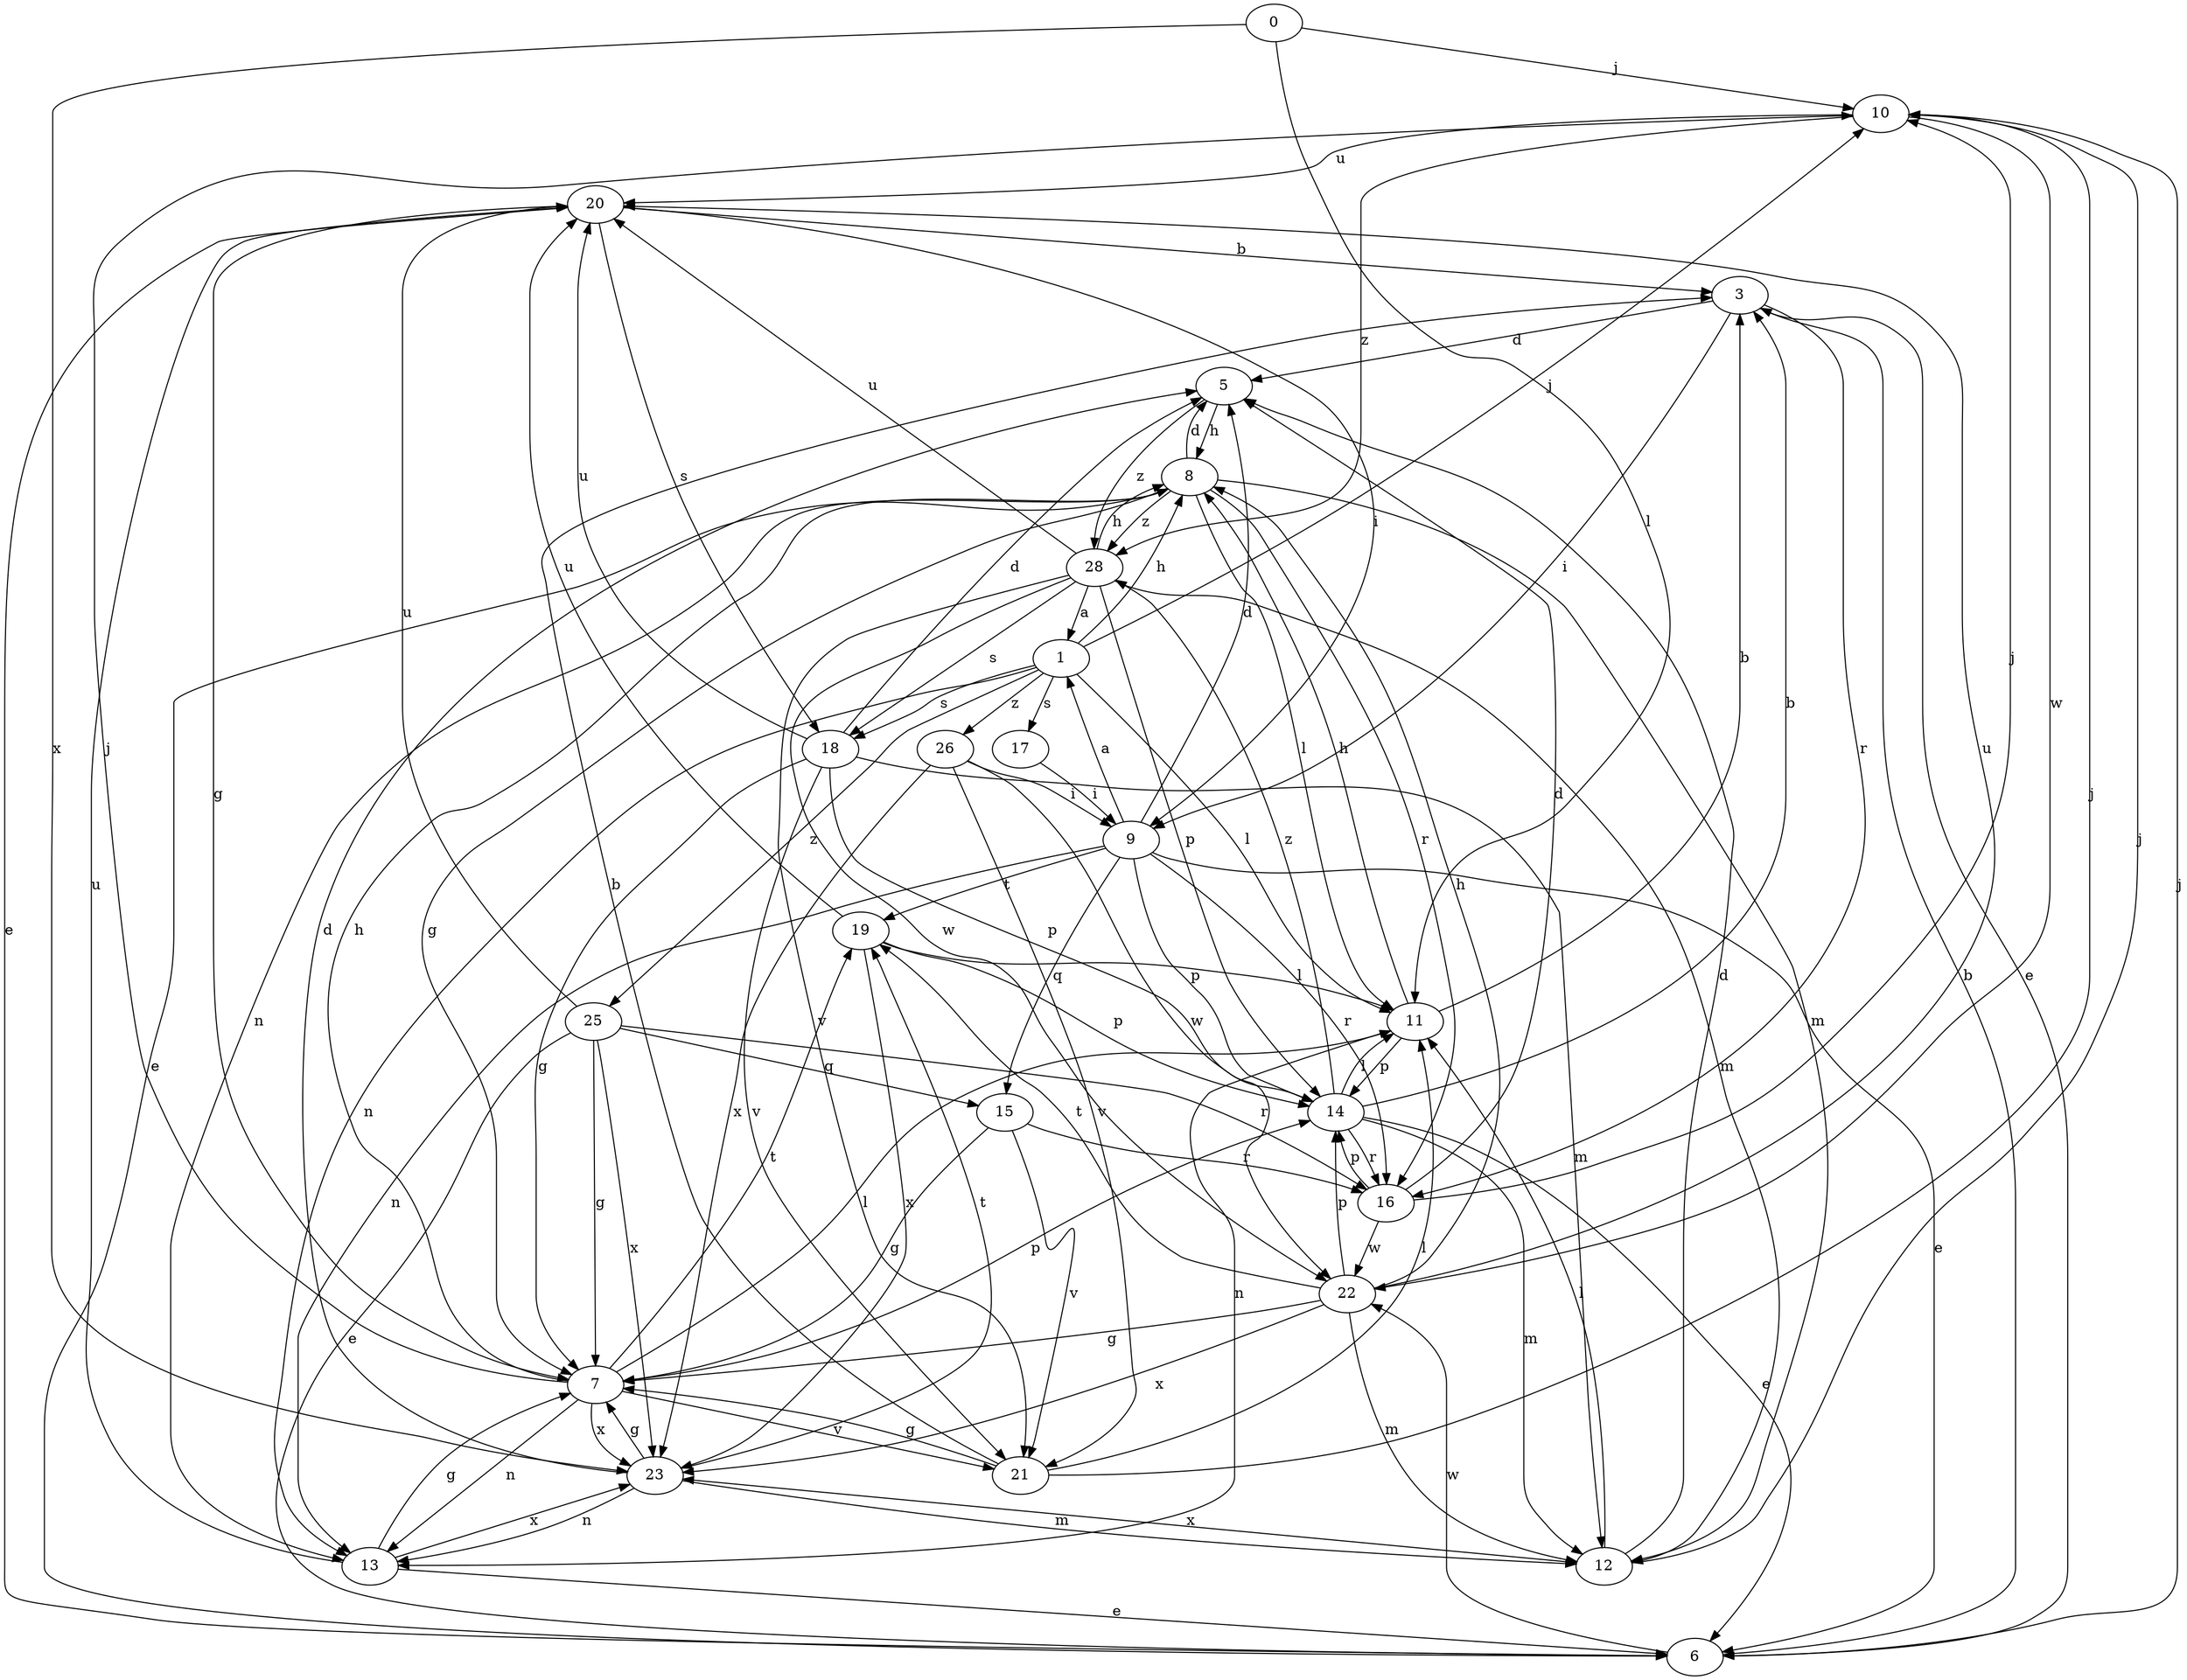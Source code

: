 strict digraph  {
0;
1;
3;
5;
6;
7;
8;
9;
10;
11;
12;
13;
14;
15;
16;
17;
18;
19;
20;
21;
22;
23;
25;
26;
28;
0 -> 10  [label=j];
0 -> 11  [label=l];
0 -> 23  [label=x];
1 -> 8  [label=h];
1 -> 10  [label=j];
1 -> 11  [label=l];
1 -> 13  [label=n];
1 -> 17  [label=s];
1 -> 18  [label=s];
1 -> 25  [label=z];
1 -> 26  [label=z];
3 -> 5  [label=d];
3 -> 6  [label=e];
3 -> 9  [label=i];
3 -> 16  [label=r];
5 -> 8  [label=h];
5 -> 28  [label=z];
6 -> 3  [label=b];
6 -> 10  [label=j];
6 -> 22  [label=w];
7 -> 8  [label=h];
7 -> 10  [label=j];
7 -> 11  [label=l];
7 -> 13  [label=n];
7 -> 14  [label=p];
7 -> 19  [label=t];
7 -> 21  [label=v];
7 -> 23  [label=x];
8 -> 5  [label=d];
8 -> 6  [label=e];
8 -> 7  [label=g];
8 -> 11  [label=l];
8 -> 12  [label=m];
8 -> 13  [label=n];
8 -> 16  [label=r];
8 -> 28  [label=z];
9 -> 1  [label=a];
9 -> 5  [label=d];
9 -> 6  [label=e];
9 -> 13  [label=n];
9 -> 14  [label=p];
9 -> 15  [label=q];
9 -> 16  [label=r];
9 -> 19  [label=t];
10 -> 20  [label=u];
10 -> 22  [label=w];
10 -> 28  [label=z];
11 -> 3  [label=b];
11 -> 8  [label=h];
11 -> 13  [label=n];
11 -> 14  [label=p];
12 -> 5  [label=d];
12 -> 10  [label=j];
12 -> 11  [label=l];
12 -> 23  [label=x];
13 -> 6  [label=e];
13 -> 7  [label=g];
13 -> 20  [label=u];
13 -> 23  [label=x];
14 -> 3  [label=b];
14 -> 6  [label=e];
14 -> 11  [label=l];
14 -> 12  [label=m];
14 -> 16  [label=r];
14 -> 28  [label=z];
15 -> 7  [label=g];
15 -> 16  [label=r];
15 -> 21  [label=v];
16 -> 5  [label=d];
16 -> 10  [label=j];
16 -> 14  [label=p];
16 -> 22  [label=w];
17 -> 9  [label=i];
18 -> 5  [label=d];
18 -> 7  [label=g];
18 -> 12  [label=m];
18 -> 14  [label=p];
18 -> 20  [label=u];
18 -> 21  [label=v];
19 -> 11  [label=l];
19 -> 14  [label=p];
19 -> 20  [label=u];
19 -> 23  [label=x];
20 -> 3  [label=b];
20 -> 6  [label=e];
20 -> 7  [label=g];
20 -> 9  [label=i];
20 -> 18  [label=s];
21 -> 3  [label=b];
21 -> 7  [label=g];
21 -> 10  [label=j];
21 -> 11  [label=l];
22 -> 7  [label=g];
22 -> 8  [label=h];
22 -> 12  [label=m];
22 -> 14  [label=p];
22 -> 19  [label=t];
22 -> 20  [label=u];
22 -> 23  [label=x];
23 -> 5  [label=d];
23 -> 7  [label=g];
23 -> 12  [label=m];
23 -> 13  [label=n];
23 -> 19  [label=t];
25 -> 6  [label=e];
25 -> 7  [label=g];
25 -> 15  [label=q];
25 -> 16  [label=r];
25 -> 20  [label=u];
25 -> 23  [label=x];
26 -> 9  [label=i];
26 -> 21  [label=v];
26 -> 22  [label=w];
26 -> 23  [label=x];
28 -> 1  [label=a];
28 -> 8  [label=h];
28 -> 12  [label=m];
28 -> 14  [label=p];
28 -> 18  [label=s];
28 -> 20  [label=u];
28 -> 21  [label=v];
28 -> 22  [label=w];
}
